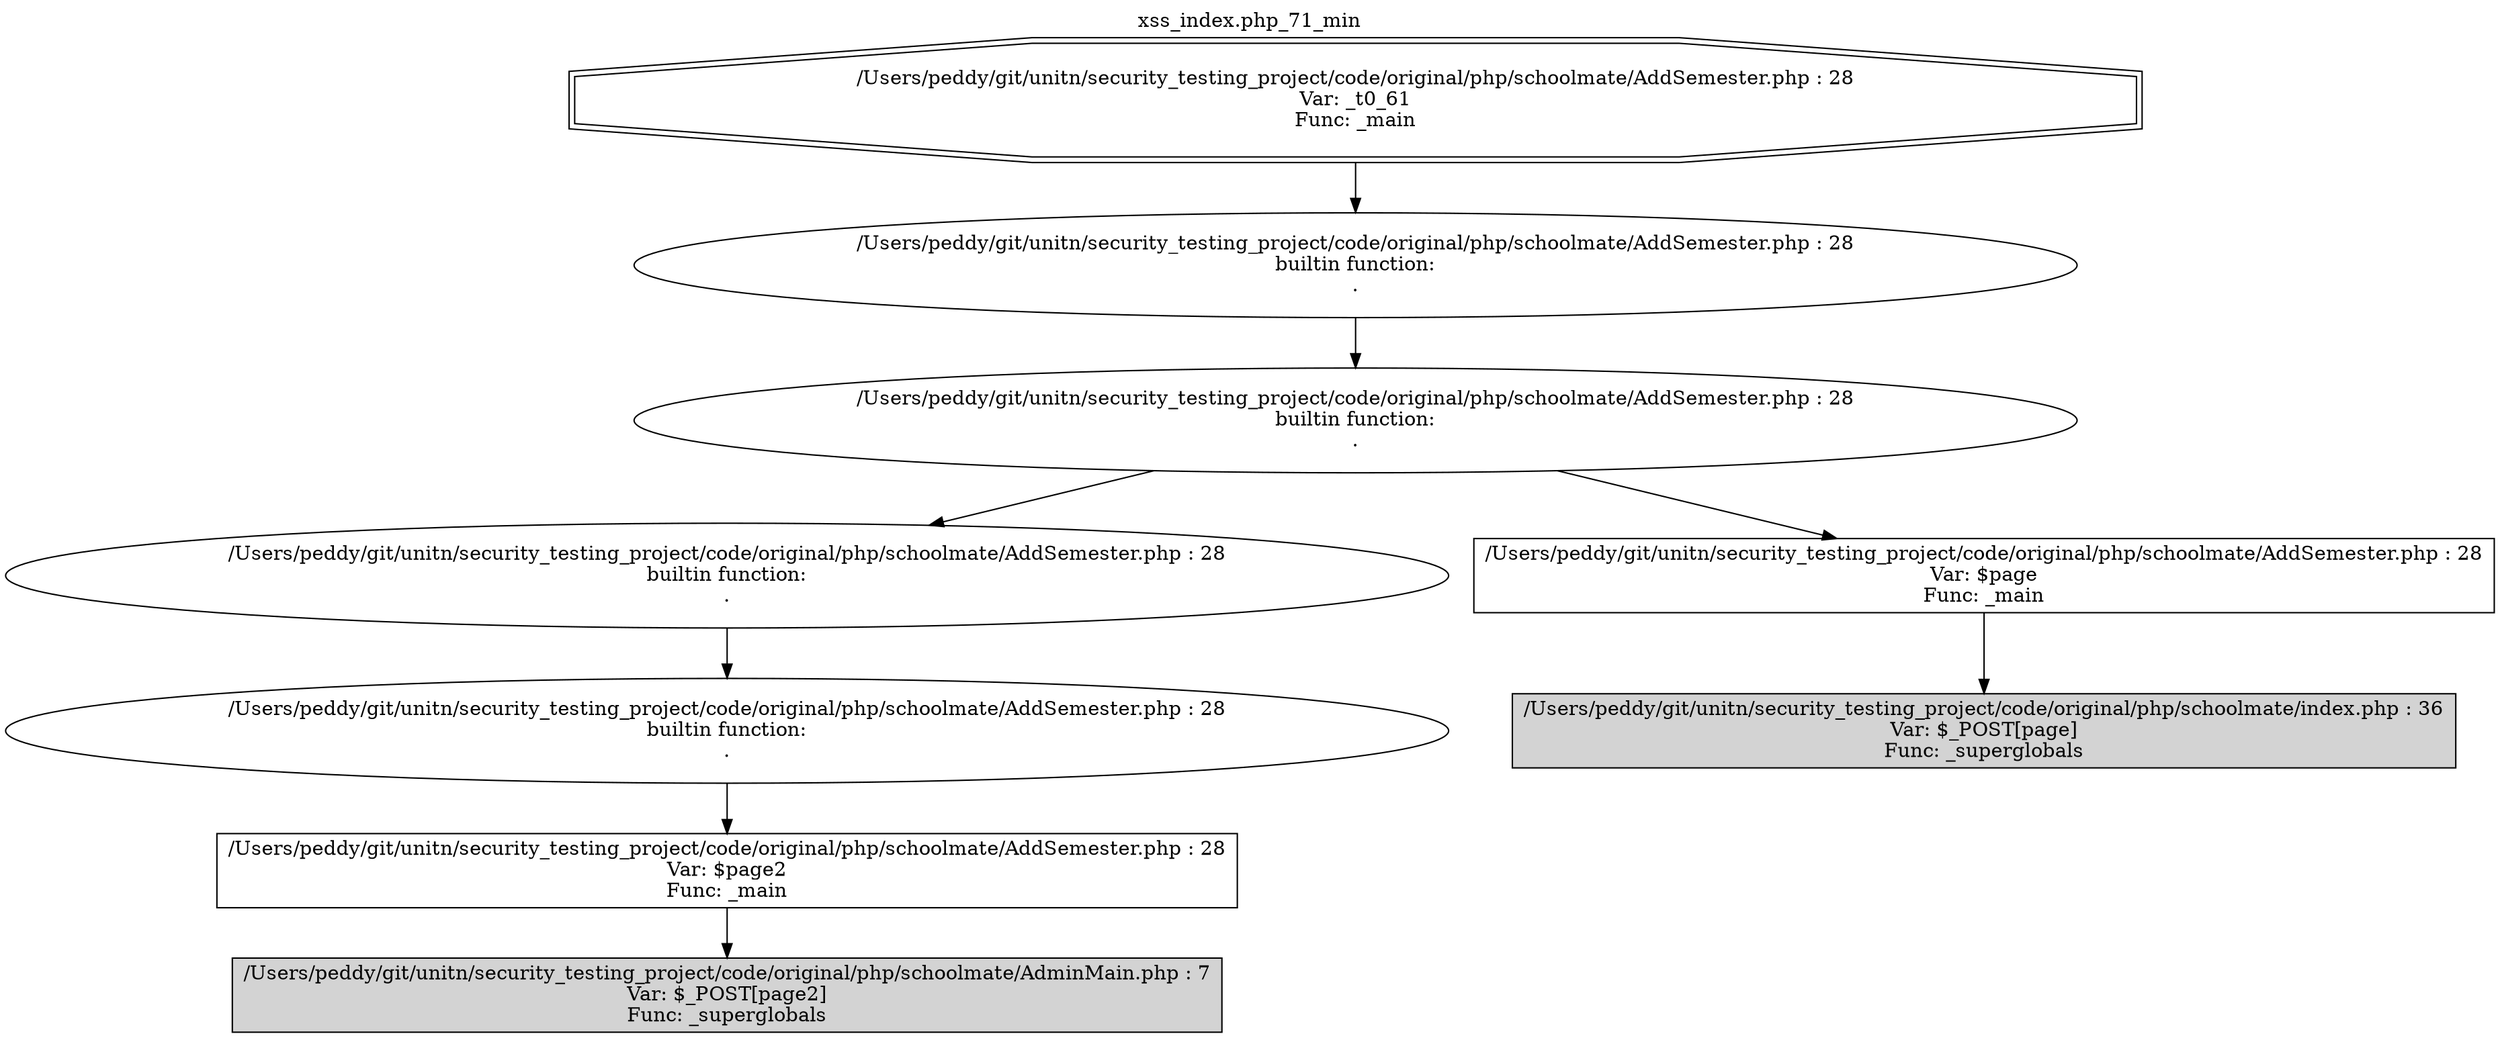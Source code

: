 digraph cfg {
  label="xss_index.php_71_min";
  labelloc=t;
  n1 [shape=doubleoctagon, label="/Users/peddy/git/unitn/security_testing_project/code/original/php/schoolmate/AddSemester.php : 28\nVar: _t0_61\nFunc: _main\n"];
  n2 [shape=ellipse, label="/Users/peddy/git/unitn/security_testing_project/code/original/php/schoolmate/AddSemester.php : 28\nbuiltin function:\n.\n"];
  n3 [shape=ellipse, label="/Users/peddy/git/unitn/security_testing_project/code/original/php/schoolmate/AddSemester.php : 28\nbuiltin function:\n.\n"];
  n4 [shape=ellipse, label="/Users/peddy/git/unitn/security_testing_project/code/original/php/schoolmate/AddSemester.php : 28\nbuiltin function:\n.\n"];
  n5 [shape=ellipse, label="/Users/peddy/git/unitn/security_testing_project/code/original/php/schoolmate/AddSemester.php : 28\nbuiltin function:\n.\n"];
  n6 [shape=box, label="/Users/peddy/git/unitn/security_testing_project/code/original/php/schoolmate/AddSemester.php : 28\nVar: $page2\nFunc: _main\n"];
  n7 [shape=box, label="/Users/peddy/git/unitn/security_testing_project/code/original/php/schoolmate/AdminMain.php : 7\nVar: $_POST[page2]\nFunc: _superglobals\n",style=filled];
  n8 [shape=box, label="/Users/peddy/git/unitn/security_testing_project/code/original/php/schoolmate/AddSemester.php : 28\nVar: $page\nFunc: _main\n"];
  n9 [shape=box, label="/Users/peddy/git/unitn/security_testing_project/code/original/php/schoolmate/index.php : 36\nVar: $_POST[page]\nFunc: _superglobals\n",style=filled];
  n1 -> n2;
  n2 -> n3;
  n3 -> n4;
  n3 -> n8;
  n4 -> n5;
  n5 -> n6;
  n6 -> n7;
  n8 -> n9;
}
